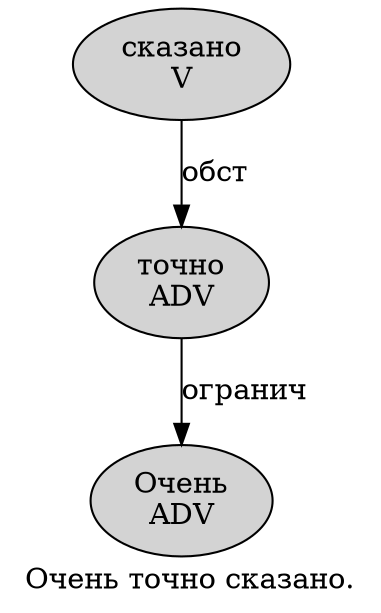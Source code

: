 digraph SENTENCE_3398 {
	graph [label="Очень точно сказано."]
	node [style=filled]
		0 [label="Очень
ADV" color="" fillcolor=lightgray penwidth=1 shape=ellipse]
		1 [label="точно
ADV" color="" fillcolor=lightgray penwidth=1 shape=ellipse]
		2 [label="сказано
V" color="" fillcolor=lightgray penwidth=1 shape=ellipse]
			2 -> 1 [label="обст"]
			1 -> 0 [label="огранич"]
}